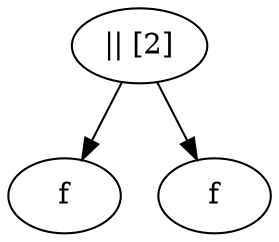 digraph G {
_ [label="|| [2]"]
_ -> _l [label=""]
_ -> _r [label=""]
_l [label="f"]
_r [label="f"]
}
